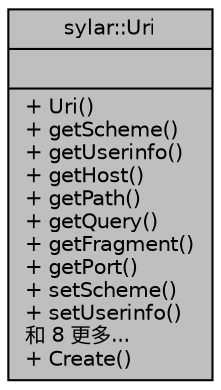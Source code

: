 digraph "sylar::Uri"
{
 // LATEX_PDF_SIZE
  edge [fontname="Helvetica",fontsize="10",labelfontname="Helvetica",labelfontsize="10"];
  node [fontname="Helvetica",fontsize="10",shape=record];
  Node1 [label="{sylar::Uri\n||+ Uri()\l+ getScheme()\l+ getUserinfo()\l+ getHost()\l+ getPath()\l+ getQuery()\l+ getFragment()\l+ getPort()\l+ setScheme()\l+ setUserinfo()\l和 8 更多...\l+ Create()\l}",height=0.2,width=0.4,color="black", fillcolor="grey75", style="filled", fontcolor="black",tooltip="URI类"];
}
